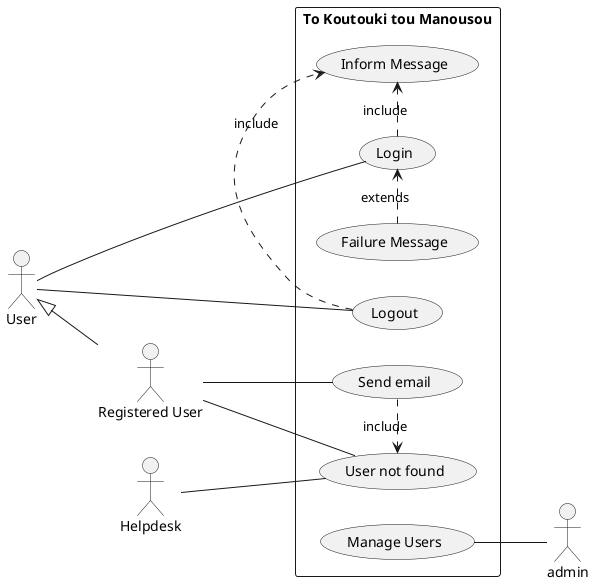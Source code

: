 @startuml

left to right direction

actor "User" as usr
actor "Helpdesk" as hlpdsk
actor "Registered User" as r_usr
usr <|-- r_usr

rectangle "To Koutouki tou Manousou" {
  usecase "Login" as UC1
  usecase "Logout" as UC2
  usecase "Manage Users" as UC3
  usecase "Inform Message" as UC4
  usecase "Failure Message" as UC5













  usecase "Send email" as meropi5
  usecase "User not found" as meropi6




}

usr -- UC1
usr -- UC2
admin -up- UC3













r_usr -- meropi5
r_usr -- meropi6
hlpdsk -- meropi6
meropi5 .> meropi6 : include





UC1 .> UC4 : include
UC2 .> UC4 : include
UC5 .> UC1 : extends





















@enduml
